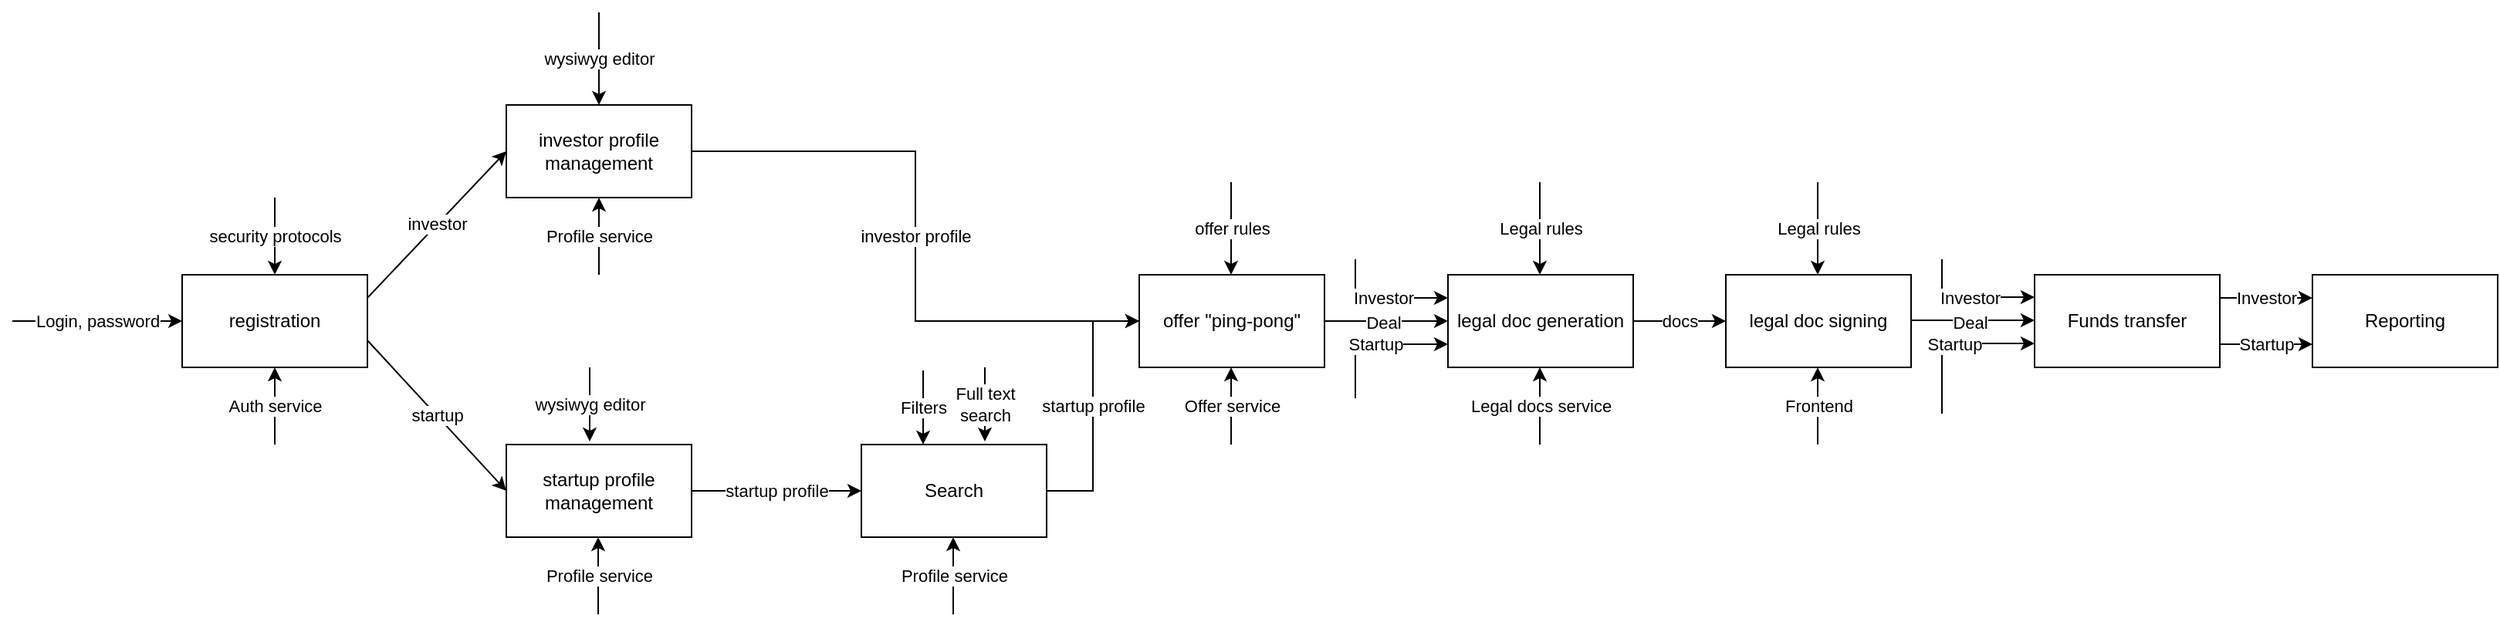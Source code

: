 <mxfile version="22.1.3" type="device">
  <diagram name="Page-1" id="0m-PHP7NTmcVmLfTsTjw">
    <mxGraphModel dx="1647" dy="878" grid="1" gridSize="10" guides="1" tooltips="1" connect="1" arrows="1" fold="1" page="1" pageScale="1" pageWidth="850" pageHeight="1100" math="0" shadow="0">
      <root>
        <mxCell id="0" />
        <mxCell id="1" parent="0" />
        <mxCell id="YYVaOJmnhIczJNHhtX7C-2" value="registration" style="rounded=0;whiteSpace=wrap;html=1;" vertex="1" parent="1">
          <mxGeometry x="230" y="370" width="120" height="60" as="geometry" />
        </mxCell>
        <mxCell id="YYVaOJmnhIczJNHhtX7C-3" value="Login, password" style="endArrow=classic;html=1;rounded=0;entryX=0;entryY=0.5;entryDx=0;entryDy=0;" edge="1" parent="1" target="YYVaOJmnhIczJNHhtX7C-2">
          <mxGeometry width="50" height="50" relative="1" as="geometry">
            <mxPoint x="120" y="400" as="sourcePoint" />
            <mxPoint x="320" y="370" as="targetPoint" />
          </mxGeometry>
        </mxCell>
        <mxCell id="YYVaOJmnhIczJNHhtX7C-4" value="security protocols" style="endArrow=classic;html=1;rounded=0;entryX=0.5;entryY=0;entryDx=0;entryDy=0;" edge="1" parent="1" target="YYVaOJmnhIczJNHhtX7C-2">
          <mxGeometry width="50" height="50" relative="1" as="geometry">
            <mxPoint x="290" y="320" as="sourcePoint" />
            <mxPoint x="450" y="380" as="targetPoint" />
          </mxGeometry>
        </mxCell>
        <mxCell id="YYVaOJmnhIczJNHhtX7C-5" value="Auth service" style="endArrow=classic;html=1;rounded=0;entryX=0.5;entryY=1;entryDx=0;entryDy=0;" edge="1" parent="1" target="YYVaOJmnhIczJNHhtX7C-2">
          <mxGeometry width="50" height="50" relative="1" as="geometry">
            <mxPoint x="290" y="480" as="sourcePoint" />
            <mxPoint x="450" y="380" as="targetPoint" />
            <mxPoint as="offset" />
          </mxGeometry>
        </mxCell>
        <mxCell id="YYVaOJmnhIczJNHhtX7C-6" value="investor" style="endArrow=classic;html=1;rounded=0;exitX=1;exitY=0.25;exitDx=0;exitDy=0;entryX=0;entryY=0.5;entryDx=0;entryDy=0;" edge="1" parent="1" source="YYVaOJmnhIczJNHhtX7C-2" target="YYVaOJmnhIczJNHhtX7C-9">
          <mxGeometry width="50" height="50" relative="1" as="geometry">
            <mxPoint x="400" y="430" as="sourcePoint" />
            <mxPoint x="440" y="385" as="targetPoint" />
          </mxGeometry>
        </mxCell>
        <mxCell id="YYVaOJmnhIczJNHhtX7C-7" value="startup" style="endArrow=classic;html=1;rounded=0;exitX=1;exitY=0.25;exitDx=0;exitDy=0;entryX=0;entryY=0.5;entryDx=0;entryDy=0;" edge="1" parent="1" target="YYVaOJmnhIczJNHhtX7C-10">
          <mxGeometry width="50" height="50" relative="1" as="geometry">
            <mxPoint x="350" y="412.5" as="sourcePoint" />
            <mxPoint x="440" y="440" as="targetPoint" />
          </mxGeometry>
        </mxCell>
        <mxCell id="YYVaOJmnhIczJNHhtX7C-24" value="investor profile" style="edgeStyle=orthogonalEdgeStyle;rounded=0;orthogonalLoop=1;jettySize=auto;html=1;exitX=1;exitY=0.5;exitDx=0;exitDy=0;entryX=0;entryY=0.5;entryDx=0;entryDy=0;" edge="1" parent="1" source="YYVaOJmnhIczJNHhtX7C-9" target="YYVaOJmnhIczJNHhtX7C-19">
          <mxGeometry relative="1" as="geometry" />
        </mxCell>
        <mxCell id="YYVaOJmnhIczJNHhtX7C-9" value="investor profile&lt;br&gt;management" style="rounded=0;whiteSpace=wrap;html=1;" vertex="1" parent="1">
          <mxGeometry x="440" y="260" width="120" height="60" as="geometry" />
        </mxCell>
        <mxCell id="YYVaOJmnhIczJNHhtX7C-18" value="startup profile" style="edgeStyle=orthogonalEdgeStyle;rounded=0;orthogonalLoop=1;jettySize=auto;html=1;exitX=1;exitY=0.5;exitDx=0;exitDy=0;entryX=0;entryY=0.5;entryDx=0;entryDy=0;" edge="1" parent="1" source="YYVaOJmnhIczJNHhtX7C-10" target="YYVaOJmnhIczJNHhtX7C-16">
          <mxGeometry relative="1" as="geometry" />
        </mxCell>
        <mxCell id="YYVaOJmnhIczJNHhtX7C-10" value="startup profile management" style="rounded=0;whiteSpace=wrap;html=1;" vertex="1" parent="1">
          <mxGeometry x="440" y="480" width="120" height="60" as="geometry" />
        </mxCell>
        <mxCell id="YYVaOJmnhIczJNHhtX7C-11" value="wysiwyg editor" style="endArrow=classic;html=1;rounded=0;entryX=0.5;entryY=0;entryDx=0;entryDy=0;" edge="1" parent="1" target="YYVaOJmnhIczJNHhtX7C-9">
          <mxGeometry width="50" height="50" relative="1" as="geometry">
            <mxPoint x="500" y="200" as="sourcePoint" />
            <mxPoint x="450" y="380" as="targetPoint" />
          </mxGeometry>
        </mxCell>
        <mxCell id="YYVaOJmnhIczJNHhtX7C-12" value="wysiwyg editor" style="endArrow=classic;html=1;rounded=0;entryX=0.45;entryY=-0.033;entryDx=0;entryDy=0;entryPerimeter=0;" edge="1" parent="1" target="YYVaOJmnhIczJNHhtX7C-10">
          <mxGeometry x="-0.0" width="50" height="50" relative="1" as="geometry">
            <mxPoint x="494" y="430" as="sourcePoint" />
            <mxPoint x="510" y="270" as="targetPoint" />
            <mxPoint as="offset" />
          </mxGeometry>
        </mxCell>
        <mxCell id="YYVaOJmnhIczJNHhtX7C-14" value="Profile service" style="endArrow=classic;html=1;rounded=0;entryX=0.5;entryY=1;entryDx=0;entryDy=0;" edge="1" parent="1" target="YYVaOJmnhIczJNHhtX7C-9">
          <mxGeometry width="50" height="50" relative="1" as="geometry">
            <mxPoint x="500" y="370" as="sourcePoint" />
            <mxPoint x="480" y="340" as="targetPoint" />
            <mxPoint as="offset" />
          </mxGeometry>
        </mxCell>
        <mxCell id="YYVaOJmnhIczJNHhtX7C-15" value="Profile service" style="endArrow=classic;html=1;rounded=0;entryX=0.5;entryY=1;entryDx=0;entryDy=0;" edge="1" parent="1">
          <mxGeometry width="50" height="50" relative="1" as="geometry">
            <mxPoint x="499.5" y="590" as="sourcePoint" />
            <mxPoint x="499.5" y="540" as="targetPoint" />
            <mxPoint as="offset" />
          </mxGeometry>
        </mxCell>
        <mxCell id="YYVaOJmnhIczJNHhtX7C-23" value="startup profile" style="edgeStyle=orthogonalEdgeStyle;rounded=0;orthogonalLoop=1;jettySize=auto;html=1;exitX=1;exitY=0.5;exitDx=0;exitDy=0;entryX=0;entryY=0.5;entryDx=0;entryDy=0;" edge="1" parent="1" source="YYVaOJmnhIczJNHhtX7C-16" target="YYVaOJmnhIczJNHhtX7C-19">
          <mxGeometry relative="1" as="geometry" />
        </mxCell>
        <mxCell id="YYVaOJmnhIczJNHhtX7C-16" value="Search" style="rounded=0;whiteSpace=wrap;html=1;" vertex="1" parent="1">
          <mxGeometry x="670" y="480" width="120" height="60" as="geometry" />
        </mxCell>
        <mxCell id="YYVaOJmnhIczJNHhtX7C-28" style="edgeStyle=orthogonalEdgeStyle;rounded=0;orthogonalLoop=1;jettySize=auto;html=1;exitX=1;exitY=0.5;exitDx=0;exitDy=0;entryX=0;entryY=0.5;entryDx=0;entryDy=0;" edge="1" parent="1" source="YYVaOJmnhIczJNHhtX7C-19" target="YYVaOJmnhIczJNHhtX7C-27">
          <mxGeometry relative="1" as="geometry" />
        </mxCell>
        <mxCell id="YYVaOJmnhIczJNHhtX7C-29" value="Deal&lt;br&gt;" style="edgeLabel;html=1;align=center;verticalAlign=middle;resizable=0;points=[];" vertex="1" connectable="0" parent="YYVaOJmnhIczJNHhtX7C-28">
          <mxGeometry x="-0.05" y="-1" relative="1" as="geometry">
            <mxPoint as="offset" />
          </mxGeometry>
        </mxCell>
        <mxCell id="YYVaOJmnhIczJNHhtX7C-33" value="Investor" style="edgeStyle=orthogonalEdgeStyle;rounded=0;orthogonalLoop=1;jettySize=auto;html=1;entryX=0;entryY=0.25;entryDx=0;entryDy=0;" edge="1" parent="1" target="YYVaOJmnhIczJNHhtX7C-27">
          <mxGeometry relative="1" as="geometry">
            <mxPoint x="990" y="360" as="sourcePoint" />
            <Array as="points">
              <mxPoint x="990" y="385" />
            </Array>
          </mxGeometry>
        </mxCell>
        <mxCell id="YYVaOJmnhIczJNHhtX7C-34" value="Startup" style="edgeStyle=orthogonalEdgeStyle;rounded=0;orthogonalLoop=1;jettySize=auto;html=1;entryX=0;entryY=0.75;entryDx=0;entryDy=0;" edge="1" parent="1" target="YYVaOJmnhIczJNHhtX7C-27">
          <mxGeometry relative="1" as="geometry">
            <mxPoint x="990" y="450" as="sourcePoint" />
            <Array as="points">
              <mxPoint x="990" y="415" />
            </Array>
          </mxGeometry>
        </mxCell>
        <mxCell id="YYVaOJmnhIczJNHhtX7C-19" value="offer &quot;ping-pong&quot;" style="rounded=0;whiteSpace=wrap;html=1;" vertex="1" parent="1">
          <mxGeometry x="850" y="370" width="120" height="60" as="geometry" />
        </mxCell>
        <mxCell id="YYVaOJmnhIczJNHhtX7C-20" value="Filters" style="endArrow=classic;html=1;rounded=0;entryX=0.45;entryY=-0.033;entryDx=0;entryDy=0;entryPerimeter=0;" edge="1" parent="1">
          <mxGeometry x="-0.0" width="50" height="50" relative="1" as="geometry">
            <mxPoint x="710" y="432" as="sourcePoint" />
            <mxPoint x="710" y="480" as="targetPoint" />
            <mxPoint as="offset" />
          </mxGeometry>
        </mxCell>
        <mxCell id="YYVaOJmnhIczJNHhtX7C-21" value="Full text &lt;br&gt;search" style="endArrow=classic;html=1;rounded=0;entryX=0.45;entryY=-0.033;entryDx=0;entryDy=0;entryPerimeter=0;" edge="1" parent="1">
          <mxGeometry x="-0.0" width="50" height="50" relative="1" as="geometry">
            <mxPoint x="750" y="430" as="sourcePoint" />
            <mxPoint x="750" y="478" as="targetPoint" />
            <mxPoint as="offset" />
          </mxGeometry>
        </mxCell>
        <mxCell id="YYVaOJmnhIczJNHhtX7C-22" value="Profile service" style="endArrow=classic;html=1;rounded=0;entryX=0.5;entryY=1;entryDx=0;entryDy=0;" edge="1" parent="1">
          <mxGeometry width="50" height="50" relative="1" as="geometry">
            <mxPoint x="729.5" y="590" as="sourcePoint" />
            <mxPoint x="729.5" y="540" as="targetPoint" />
            <mxPoint as="offset" />
          </mxGeometry>
        </mxCell>
        <mxCell id="YYVaOJmnhIczJNHhtX7C-25" value="offer rules" style="endArrow=classic;html=1;rounded=0;entryX=0.5;entryY=0;entryDx=0;entryDy=0;" edge="1" parent="1">
          <mxGeometry width="50" height="50" relative="1" as="geometry">
            <mxPoint x="909.5" y="310" as="sourcePoint" />
            <mxPoint x="909.5" y="370" as="targetPoint" />
          </mxGeometry>
        </mxCell>
        <mxCell id="YYVaOJmnhIczJNHhtX7C-26" value="Offer service" style="endArrow=classic;html=1;rounded=0;entryX=0.5;entryY=1;entryDx=0;entryDy=0;" edge="1" parent="1">
          <mxGeometry width="50" height="50" relative="1" as="geometry">
            <mxPoint x="909.5" y="480" as="sourcePoint" />
            <mxPoint x="909.5" y="430" as="targetPoint" />
            <mxPoint as="offset" />
          </mxGeometry>
        </mxCell>
        <mxCell id="YYVaOJmnhIczJNHhtX7C-36" value="docs" style="edgeStyle=orthogonalEdgeStyle;rounded=0;orthogonalLoop=1;jettySize=auto;html=1;exitX=1;exitY=0.5;exitDx=0;exitDy=0;entryX=0;entryY=0.5;entryDx=0;entryDy=0;" edge="1" parent="1" source="YYVaOJmnhIczJNHhtX7C-27" target="YYVaOJmnhIczJNHhtX7C-32">
          <mxGeometry relative="1" as="geometry" />
        </mxCell>
        <mxCell id="YYVaOJmnhIczJNHhtX7C-27" value="legal doc generation" style="rounded=0;whiteSpace=wrap;html=1;" vertex="1" parent="1">
          <mxGeometry x="1050" y="370" width="120" height="60" as="geometry" />
        </mxCell>
        <mxCell id="YYVaOJmnhIczJNHhtX7C-30" value="Legal rules" style="endArrow=classic;html=1;rounded=0;entryX=0.5;entryY=0;entryDx=0;entryDy=0;" edge="1" parent="1">
          <mxGeometry width="50" height="50" relative="1" as="geometry">
            <mxPoint x="1109.5" y="310" as="sourcePoint" />
            <mxPoint x="1109.5" y="370" as="targetPoint" />
          </mxGeometry>
        </mxCell>
        <mxCell id="YYVaOJmnhIczJNHhtX7C-31" value="Legal docs service" style="endArrow=classic;html=1;rounded=0;entryX=0.5;entryY=1;entryDx=0;entryDy=0;" edge="1" parent="1">
          <mxGeometry width="50" height="50" relative="1" as="geometry">
            <mxPoint x="1109.5" y="480" as="sourcePoint" />
            <mxPoint x="1109.5" y="430" as="targetPoint" />
            <mxPoint as="offset" />
          </mxGeometry>
        </mxCell>
        <mxCell id="YYVaOJmnhIczJNHhtX7C-32" value="legal doc signing" style="rounded=0;whiteSpace=wrap;html=1;" vertex="1" parent="1">
          <mxGeometry x="1230" y="370" width="120" height="60" as="geometry" />
        </mxCell>
        <mxCell id="YYVaOJmnhIczJNHhtX7C-35" value="Frontend" style="endArrow=classic;html=1;rounded=0;entryX=0.5;entryY=1;entryDx=0;entryDy=0;" edge="1" parent="1">
          <mxGeometry width="50" height="50" relative="1" as="geometry">
            <mxPoint x="1289.5" y="480" as="sourcePoint" />
            <mxPoint x="1289.5" y="430" as="targetPoint" />
            <mxPoint as="offset" />
          </mxGeometry>
        </mxCell>
        <mxCell id="YYVaOJmnhIczJNHhtX7C-37" value="Legal rules" style="endArrow=classic;html=1;rounded=0;entryX=0.5;entryY=0;entryDx=0;entryDy=0;" edge="1" parent="1">
          <mxGeometry width="50" height="50" relative="1" as="geometry">
            <mxPoint x="1289.5" y="310" as="sourcePoint" />
            <mxPoint x="1289.5" y="370" as="targetPoint" />
          </mxGeometry>
        </mxCell>
        <mxCell id="YYVaOJmnhIczJNHhtX7C-56" value="Investor" style="edgeStyle=orthogonalEdgeStyle;rounded=0;orthogonalLoop=1;jettySize=auto;html=1;exitX=1;exitY=0.25;exitDx=0;exitDy=0;entryX=0;entryY=0.25;entryDx=0;entryDy=0;" edge="1" parent="1" source="YYVaOJmnhIczJNHhtX7C-38" target="YYVaOJmnhIczJNHhtX7C-55">
          <mxGeometry relative="1" as="geometry" />
        </mxCell>
        <mxCell id="YYVaOJmnhIczJNHhtX7C-57" value="Startup" style="edgeStyle=orthogonalEdgeStyle;rounded=0;orthogonalLoop=1;jettySize=auto;html=1;exitX=1;exitY=0.75;exitDx=0;exitDy=0;entryX=0;entryY=0.75;entryDx=0;entryDy=0;" edge="1" parent="1" source="YYVaOJmnhIczJNHhtX7C-38" target="YYVaOJmnhIczJNHhtX7C-55">
          <mxGeometry relative="1" as="geometry" />
        </mxCell>
        <mxCell id="YYVaOJmnhIczJNHhtX7C-38" value="Funds transfer" style="rounded=0;whiteSpace=wrap;html=1;" vertex="1" parent="1">
          <mxGeometry x="1430" y="370" width="120" height="60" as="geometry" />
        </mxCell>
        <mxCell id="YYVaOJmnhIczJNHhtX7C-47" style="edgeStyle=orthogonalEdgeStyle;rounded=0;orthogonalLoop=1;jettySize=auto;html=1;exitX=1;exitY=0.5;exitDx=0;exitDy=0;entryX=0;entryY=0.5;entryDx=0;entryDy=0;" edge="1" parent="1">
          <mxGeometry relative="1" as="geometry">
            <mxPoint x="1350" y="399.5" as="sourcePoint" />
            <mxPoint x="1430" y="399.5" as="targetPoint" />
          </mxGeometry>
        </mxCell>
        <mxCell id="YYVaOJmnhIczJNHhtX7C-48" value="Deal&lt;br&gt;" style="edgeLabel;html=1;align=center;verticalAlign=middle;resizable=0;points=[];" vertex="1" connectable="0" parent="YYVaOJmnhIczJNHhtX7C-47">
          <mxGeometry x="-0.05" y="-1" relative="1" as="geometry">
            <mxPoint as="offset" />
          </mxGeometry>
        </mxCell>
        <mxCell id="YYVaOJmnhIczJNHhtX7C-49" value="Investor" style="edgeStyle=orthogonalEdgeStyle;rounded=0;orthogonalLoop=1;jettySize=auto;html=1;entryX=0;entryY=0.25;entryDx=0;entryDy=0;" edge="1" parent="1">
          <mxGeometry relative="1" as="geometry">
            <mxPoint x="1370" y="360" as="sourcePoint" />
            <mxPoint x="1430" y="384.5" as="targetPoint" />
            <Array as="points">
              <mxPoint x="1370" y="385" />
            </Array>
          </mxGeometry>
        </mxCell>
        <mxCell id="YYVaOJmnhIczJNHhtX7C-50" value="Startup" style="edgeStyle=orthogonalEdgeStyle;rounded=0;orthogonalLoop=1;jettySize=auto;html=1;entryX=0;entryY=0.75;entryDx=0;entryDy=0;" edge="1" parent="1">
          <mxGeometry relative="1" as="geometry">
            <mxPoint x="1370" y="460" as="sourcePoint" />
            <mxPoint x="1430" y="414.5" as="targetPoint" />
            <Array as="points">
              <mxPoint x="1370" y="415" />
            </Array>
          </mxGeometry>
        </mxCell>
        <mxCell id="YYVaOJmnhIczJNHhtX7C-55" value="Reporting" style="rounded=0;whiteSpace=wrap;html=1;" vertex="1" parent="1">
          <mxGeometry x="1610" y="370" width="120" height="60" as="geometry" />
        </mxCell>
      </root>
    </mxGraphModel>
  </diagram>
</mxfile>
